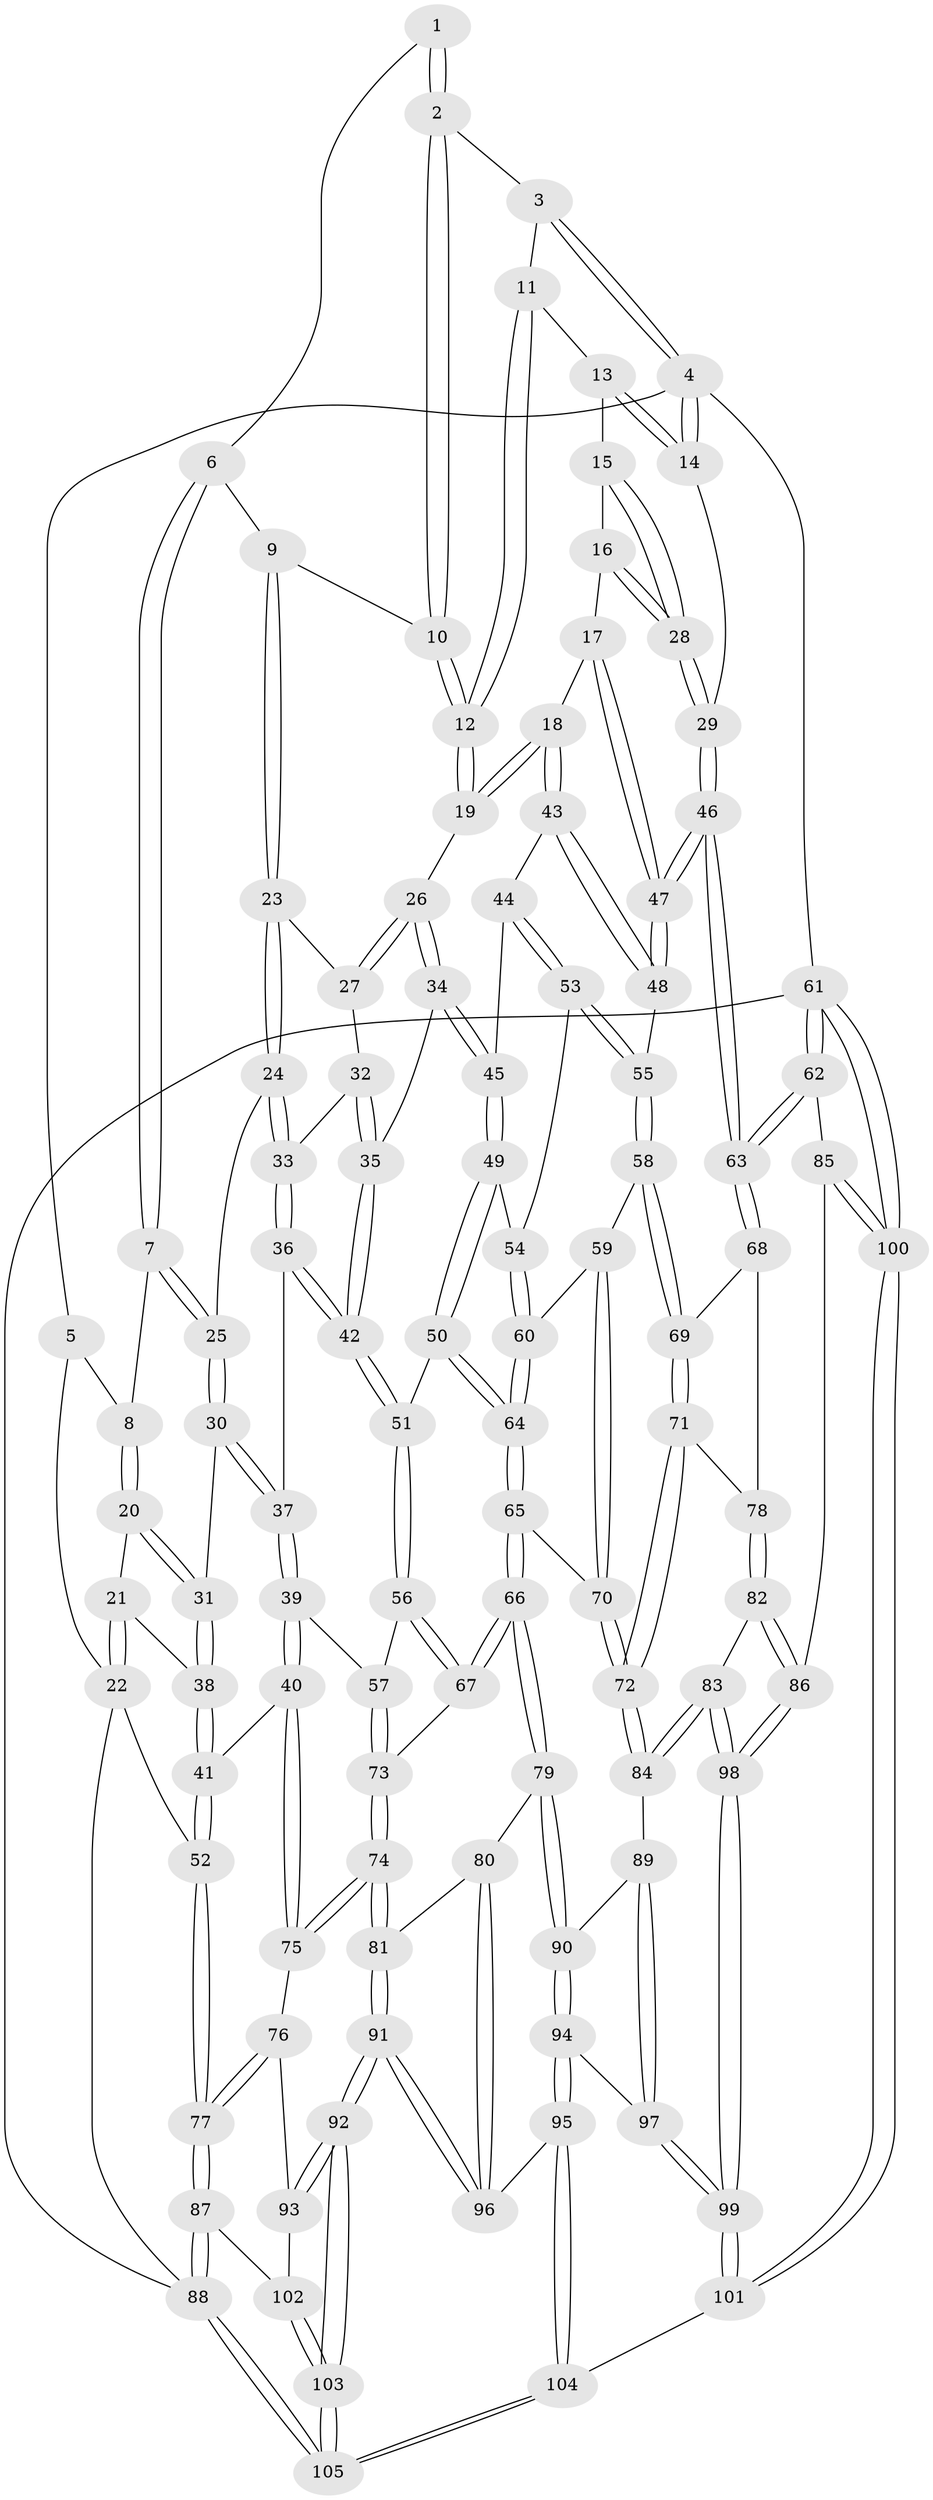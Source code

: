 // coarse degree distribution, {3: 0.15384615384615385, 4: 0.40384615384615385, 5: 0.3076923076923077, 6: 0.09615384615384616, 2: 0.019230769230769232, 10: 0.019230769230769232}
// Generated by graph-tools (version 1.1) at 2025/07/03/04/25 22:07:00]
// undirected, 105 vertices, 259 edges
graph export_dot {
graph [start="1"]
  node [color=gray90,style=filled];
  1 [pos="+0.14185881838534165+0"];
  2 [pos="+0.6085309602417833+0"];
  3 [pos="+0.7817529635202887+0"];
  4 [pos="+1+0"];
  5 [pos="+0.11164379647466255+0"];
  6 [pos="+0.32577885908606397+0.0687081464036716"];
  7 [pos="+0.2250448054904948+0.13229236219618545"];
  8 [pos="+0.15329388002112287+0.08092882672059545"];
  9 [pos="+0.518435874397728+0.043878081939205296"];
  10 [pos="+0.606901447136882+0"];
  11 [pos="+0.8916684122025164+0.07752070144782942"];
  12 [pos="+0.7499034384458183+0.17335956455487692"];
  13 [pos="+0.898411480083114+0.08698562287498651"];
  14 [pos="+1+0.07137049661103038"];
  15 [pos="+0.9098051595113698+0.15961978539869554"];
  16 [pos="+0.900251794667041+0.2136028878285089"];
  17 [pos="+0.8854556936699789+0.2577259635741551"];
  18 [pos="+0.8190278048753085+0.26880916567636975"];
  19 [pos="+0.7584000190086465+0.24973244310609746"];
  20 [pos="+0.01088739995130998+0.1858341751421453"];
  21 [pos="+0+0.19452351644365107"];
  22 [pos="+0+0.23323023875629925"];
  23 [pos="+0.5145197096508901+0.0753881773246115"];
  24 [pos="+0.3087786420184593+0.21230995831809715"];
  25 [pos="+0.2592590502611721+0.20911259393492065"];
  26 [pos="+0.7276372997465874+0.2637763949628041"];
  27 [pos="+0.5151533419597755+0.0792510201813283"];
  28 [pos="+1+0.12546766325013067"];
  29 [pos="+1+0.10692146370127302"];
  30 [pos="+0.24524533972568524+0.24148677065781524"];
  31 [pos="+0.2144907772895957+0.2591736075205202"];
  32 [pos="+0.5126868941409604+0.19634189497761864"];
  33 [pos="+0.3982838682954715+0.28095739257041846"];
  34 [pos="+0.7143543188043546+0.27538359287742165"];
  35 [pos="+0.5611367213276803+0.2909153180737815"];
  36 [pos="+0.3984786435872348+0.3812640842253586"];
  37 [pos="+0.3021475558936776+0.40224910840913786"];
  38 [pos="+0.13883490432228213+0.3228049211877116"];
  39 [pos="+0.1973572896007982+0.5200240397478156"];
  40 [pos="+0.13659068998473725+0.5337768960012417"];
  41 [pos="+0.11681704340149598+0.525735689842231"];
  42 [pos="+0.5176496429882234+0.4410455978994778"];
  43 [pos="+0.8134777204419715+0.37761963315350294"];
  44 [pos="+0.7413759864560254+0.41976130040766335"];
  45 [pos="+0.702700628931952+0.34120319422452416"];
  46 [pos="+1+0.45257509740828716"];
  47 [pos="+1+0.43338392693307337"];
  48 [pos="+0.8822970576565069+0.4809833704889328"];
  49 [pos="+0.5920819530797352+0.44895729678417534"];
  50 [pos="+0.5307983483281583+0.4586532717604957"];
  51 [pos="+0.5225250560100028+0.45084631899188815"];
  52 [pos="+0+0.5238145426839859"];
  53 [pos="+0.7376680190883447+0.43669910114183264"];
  54 [pos="+0.6713044981858904+0.46522061321924396"];
  55 [pos="+0.8256936444586961+0.5231693248692001"];
  56 [pos="+0.33211479924417947+0.5705420405776108"];
  57 [pos="+0.2757927660087902+0.5541563936886575"];
  58 [pos="+0.8049607875564726+0.5639410081342271"];
  59 [pos="+0.7369645808094344+0.5724150139641501"];
  60 [pos="+0.7330965884377239+0.5694065512247699"];
  61 [pos="+1+1"];
  62 [pos="+1+0.7314443812798695"];
  63 [pos="+1+0.6888662638294919"];
  64 [pos="+0.5450176881760203+0.535762408694577"];
  65 [pos="+0.5371541332623807+0.6815598181428083"];
  66 [pos="+0.49286199534516617+0.7155802764996876"];
  67 [pos="+0.4280414452241671+0.6827976586593905"];
  68 [pos="+0.9560860622150077+0.6657877011467589"];
  69 [pos="+0.8286098436231049+0.6175112562561333"];
  70 [pos="+0.6425574623812516+0.7008149826804972"];
  71 [pos="+0.7914712860818892+0.7161831414770911"];
  72 [pos="+0.6963364774800455+0.7455748038593248"];
  73 [pos="+0.3141744710088103+0.7113528645752832"];
  74 [pos="+0.22716302541741723+0.7695562167832779"];
  75 [pos="+0.17877617929375997+0.721964468139771"];
  76 [pos="+0.07947570810486139+0.7900883305104599"];
  77 [pos="+0+0.8008364134929133"];
  78 [pos="+0.8348991587177197+0.7490826955176113"];
  79 [pos="+0.4906197994888068+0.7249854910006399"];
  80 [pos="+0.47054536242088424+0.7679987553240825"];
  81 [pos="+0.2403802843518203+0.8020314003318701"];
  82 [pos="+0.8655876956587268+0.808930072349142"];
  83 [pos="+0.765662388999674+0.8683265993825874"];
  84 [pos="+0.7041999093390517+0.8090684233681652"];
  85 [pos="+0.9914384186889508+0.8392841451317671"];
  86 [pos="+0.9679316279515732+0.8449855753268728"];
  87 [pos="+0+0.9008980785693077"];
  88 [pos="+0+1"];
  89 [pos="+0.6341555039216252+0.8730166409564991"];
  90 [pos="+0.6266226714354273+0.8728642187833922"];
  91 [pos="+0.24708341729529568+0.9655334455385777"];
  92 [pos="+0.2461151338968763+0.9673989597696322"];
  93 [pos="+0.1186727844282885+0.9101569608807191"];
  94 [pos="+0.5129820695147119+0.9381679298938354"];
  95 [pos="+0.5116946716966353+0.9386574450493211"];
  96 [pos="+0.4552640342521875+0.8730399960915256"];
  97 [pos="+0.6670707109304033+0.9511612854632961"];
  98 [pos="+0.7859942986958723+1"];
  99 [pos="+0.7769020708588983+1"];
  100 [pos="+0.9221695590820024+1"];
  101 [pos="+0.772143496667791+1"];
  102 [pos="+0+0.918617156684193"];
  103 [pos="+0.2403254067280837+1"];
  104 [pos="+0.5442672771588983+1"];
  105 [pos="+0.2425312232945277+1"];
  1 -- 2;
  1 -- 2;
  1 -- 6;
  2 -- 3;
  2 -- 10;
  2 -- 10;
  3 -- 4;
  3 -- 4;
  3 -- 11;
  4 -- 5;
  4 -- 14;
  4 -- 14;
  4 -- 61;
  5 -- 8;
  5 -- 22;
  6 -- 7;
  6 -- 7;
  6 -- 9;
  7 -- 8;
  7 -- 25;
  7 -- 25;
  8 -- 20;
  8 -- 20;
  9 -- 10;
  9 -- 23;
  9 -- 23;
  10 -- 12;
  10 -- 12;
  11 -- 12;
  11 -- 12;
  11 -- 13;
  12 -- 19;
  12 -- 19;
  13 -- 14;
  13 -- 14;
  13 -- 15;
  14 -- 29;
  15 -- 16;
  15 -- 28;
  15 -- 28;
  16 -- 17;
  16 -- 28;
  16 -- 28;
  17 -- 18;
  17 -- 47;
  17 -- 47;
  18 -- 19;
  18 -- 19;
  18 -- 43;
  18 -- 43;
  19 -- 26;
  20 -- 21;
  20 -- 31;
  20 -- 31;
  21 -- 22;
  21 -- 22;
  21 -- 38;
  22 -- 52;
  22 -- 88;
  23 -- 24;
  23 -- 24;
  23 -- 27;
  24 -- 25;
  24 -- 33;
  24 -- 33;
  25 -- 30;
  25 -- 30;
  26 -- 27;
  26 -- 27;
  26 -- 34;
  26 -- 34;
  27 -- 32;
  28 -- 29;
  28 -- 29;
  29 -- 46;
  29 -- 46;
  30 -- 31;
  30 -- 37;
  30 -- 37;
  31 -- 38;
  31 -- 38;
  32 -- 33;
  32 -- 35;
  32 -- 35;
  33 -- 36;
  33 -- 36;
  34 -- 35;
  34 -- 45;
  34 -- 45;
  35 -- 42;
  35 -- 42;
  36 -- 37;
  36 -- 42;
  36 -- 42;
  37 -- 39;
  37 -- 39;
  38 -- 41;
  38 -- 41;
  39 -- 40;
  39 -- 40;
  39 -- 57;
  40 -- 41;
  40 -- 75;
  40 -- 75;
  41 -- 52;
  41 -- 52;
  42 -- 51;
  42 -- 51;
  43 -- 44;
  43 -- 48;
  43 -- 48;
  44 -- 45;
  44 -- 53;
  44 -- 53;
  45 -- 49;
  45 -- 49;
  46 -- 47;
  46 -- 47;
  46 -- 63;
  46 -- 63;
  47 -- 48;
  47 -- 48;
  48 -- 55;
  49 -- 50;
  49 -- 50;
  49 -- 54;
  50 -- 51;
  50 -- 64;
  50 -- 64;
  51 -- 56;
  51 -- 56;
  52 -- 77;
  52 -- 77;
  53 -- 54;
  53 -- 55;
  53 -- 55;
  54 -- 60;
  54 -- 60;
  55 -- 58;
  55 -- 58;
  56 -- 57;
  56 -- 67;
  56 -- 67;
  57 -- 73;
  57 -- 73;
  58 -- 59;
  58 -- 69;
  58 -- 69;
  59 -- 60;
  59 -- 70;
  59 -- 70;
  60 -- 64;
  60 -- 64;
  61 -- 62;
  61 -- 62;
  61 -- 100;
  61 -- 100;
  61 -- 88;
  62 -- 63;
  62 -- 63;
  62 -- 85;
  63 -- 68;
  63 -- 68;
  64 -- 65;
  64 -- 65;
  65 -- 66;
  65 -- 66;
  65 -- 70;
  66 -- 67;
  66 -- 67;
  66 -- 79;
  66 -- 79;
  67 -- 73;
  68 -- 69;
  68 -- 78;
  69 -- 71;
  69 -- 71;
  70 -- 72;
  70 -- 72;
  71 -- 72;
  71 -- 72;
  71 -- 78;
  72 -- 84;
  72 -- 84;
  73 -- 74;
  73 -- 74;
  74 -- 75;
  74 -- 75;
  74 -- 81;
  74 -- 81;
  75 -- 76;
  76 -- 77;
  76 -- 77;
  76 -- 93;
  77 -- 87;
  77 -- 87;
  78 -- 82;
  78 -- 82;
  79 -- 80;
  79 -- 90;
  79 -- 90;
  80 -- 81;
  80 -- 96;
  80 -- 96;
  81 -- 91;
  81 -- 91;
  82 -- 83;
  82 -- 86;
  82 -- 86;
  83 -- 84;
  83 -- 84;
  83 -- 98;
  83 -- 98;
  84 -- 89;
  85 -- 86;
  85 -- 100;
  85 -- 100;
  86 -- 98;
  86 -- 98;
  87 -- 88;
  87 -- 88;
  87 -- 102;
  88 -- 105;
  88 -- 105;
  89 -- 90;
  89 -- 97;
  89 -- 97;
  90 -- 94;
  90 -- 94;
  91 -- 92;
  91 -- 92;
  91 -- 96;
  91 -- 96;
  92 -- 93;
  92 -- 93;
  92 -- 103;
  92 -- 103;
  93 -- 102;
  94 -- 95;
  94 -- 95;
  94 -- 97;
  95 -- 96;
  95 -- 104;
  95 -- 104;
  97 -- 99;
  97 -- 99;
  98 -- 99;
  98 -- 99;
  99 -- 101;
  99 -- 101;
  100 -- 101;
  100 -- 101;
  101 -- 104;
  102 -- 103;
  102 -- 103;
  103 -- 105;
  103 -- 105;
  104 -- 105;
  104 -- 105;
}
